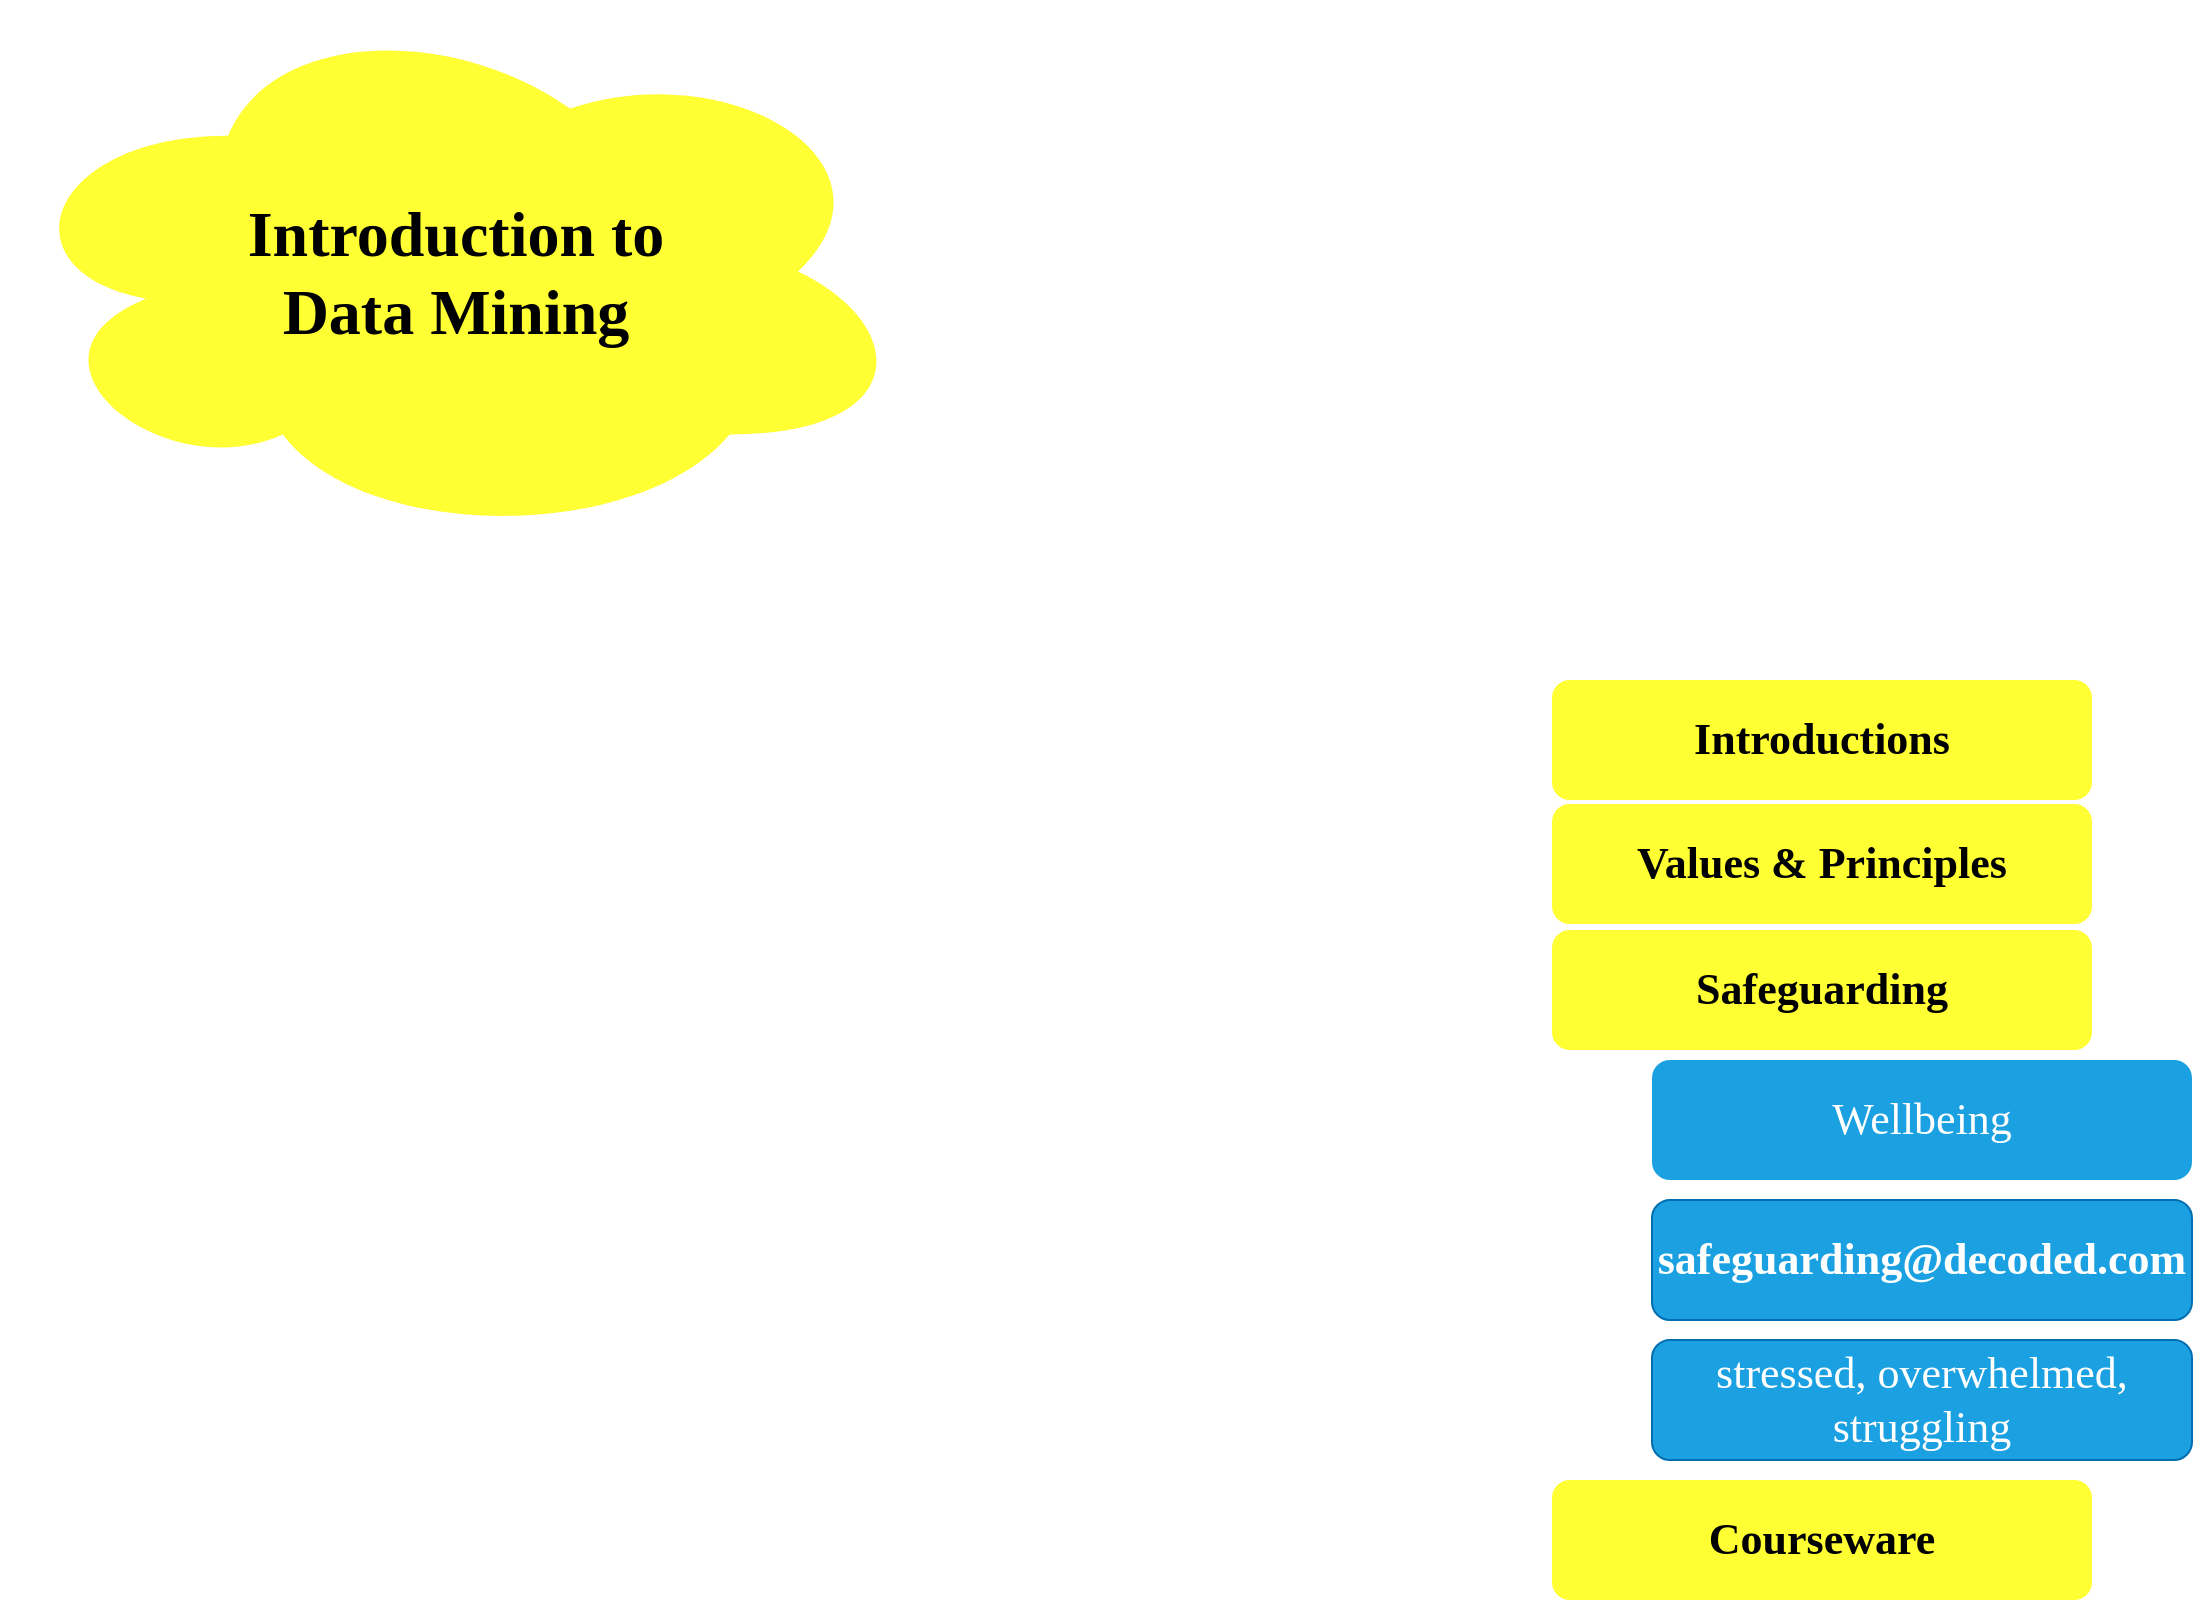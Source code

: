 <mxfile version="20.2.2" type="github" pages="4">
  <diagram id="IVtKhJgVxS_b079tX_bR" name="IntroDM">
    <mxGraphModel dx="1635" dy="804" grid="1" gridSize="10" guides="1" tooltips="1" connect="1" arrows="1" fold="1" page="1" pageScale="1" pageWidth="1169" pageHeight="827" math="0" shadow="0">
      <root>
        <mxCell id="0" />
        <mxCell id="1" parent="0" />
        <mxCell id="iZVRpnwxdh2GqlOplQol-1" value="Introduction to &lt;br&gt;Data Mining" style="ellipse;shape=cloud;whiteSpace=wrap;html=1;fillColor=#FFFF33;strokeColor=none;fontFamily=Barlow Condensed;fontSource=https%3A%2F%2Ffonts.googleapis.com%2Fcss%3Ffamily%3DBarlow%2BCondensed;fontSize=32;fontStyle=1" parent="1" vertex="1">
          <mxGeometry x="60" y="10" width="456" height="271.52" as="geometry" />
        </mxCell>
        <mxCell id="iZVRpnwxdh2GqlOplQol-2" value="Safeguarding" style="rounded=1;whiteSpace=wrap;html=1;fontFamily=Barlow Condensed;fontSource=https%3A%2F%2Ffonts.googleapis.com%2Fcss%3Ffamily%3DBarlow%2BCondensed;fontSize=22;fillColor=#FFFF33;strokeColor=none;fontStyle=1" parent="1" vertex="1">
          <mxGeometry x="836" y="475" width="270" height="60" as="geometry" />
        </mxCell>
        <mxCell id="iZVRpnwxdh2GqlOplQol-3" value="Courseware" style="rounded=1;whiteSpace=wrap;html=1;fontFamily=Barlow Condensed;fontSource=https%3A%2F%2Ffonts.googleapis.com%2Fcss%3Ffamily%3DBarlow%2BCondensed;fontSize=22;fillColor=#FFFF33;strokeColor=none;fontStyle=1" parent="1" vertex="1">
          <mxGeometry x="836" y="750" width="270" height="60" as="geometry" />
        </mxCell>
        <mxCell id="iZVRpnwxdh2GqlOplQol-4" value="Introductions" style="rounded=1;whiteSpace=wrap;html=1;fontFamily=Barlow Condensed;fontSource=https%3A%2F%2Ffonts.googleapis.com%2Fcss%3Ffamily%3DBarlow%2BCondensed;fontSize=22;fillColor=#FFFF33;strokeColor=none;fontStyle=1" parent="1" vertex="1">
          <mxGeometry x="836" y="350" width="270" height="60" as="geometry" />
        </mxCell>
        <mxCell id="iZVRpnwxdh2GqlOplQol-5" value="Values &amp;amp; Principles" style="rounded=1;whiteSpace=wrap;html=1;fontFamily=Barlow Condensed;fontSource=https%3A%2F%2Ffonts.googleapis.com%2Fcss%3Ffamily%3DBarlow%2BCondensed;fontSize=22;fillColor=#FFFF33;strokeColor=none;fontStyle=1" parent="1" vertex="1">
          <mxGeometry x="836" y="412" width="270" height="60" as="geometry" />
        </mxCell>
        <mxCell id="iZVRpnwxdh2GqlOplQol-6" value="Wellbeing" style="rounded=1;whiteSpace=wrap;html=1;fontFamily=Barlow Condensed;fontSource=https%3A%2F%2Ffonts.googleapis.com%2Fcss%3Ffamily%3DBarlow%2BCondensed;fontSize=22;fillColor=#1ba1e2;strokeColor=none;fontStyle=0;fontColor=#ffffff;" parent="1" vertex="1">
          <mxGeometry x="886" y="540" width="270" height="60" as="geometry" />
        </mxCell>
        <mxCell id="iZVRpnwxdh2GqlOplQol-7" value="stressed, overwhelmed, struggling" style="rounded=1;whiteSpace=wrap;html=1;fontFamily=Barlow Condensed;fontSource=https%3A%2F%2Ffonts.googleapis.com%2Fcss%3Ffamily%3DBarlow%2BCondensed;fontSize=22;fillColor=#1ba1e2;strokeColor=#006EAF;fontStyle=0;fontColor=#ffffff;" parent="1" vertex="1">
          <mxGeometry x="886" y="680" width="270" height="60" as="geometry" />
        </mxCell>
        <mxCell id="iZVRpnwxdh2GqlOplQol-8" value="safeguarding@decoded.com" style="rounded=1;whiteSpace=wrap;html=1;fontFamily=Barlow Condensed;fontSource=https%3A%2F%2Ffonts.googleapis.com%2Fcss%3Ffamily%3DBarlow%2BCondensed;fontSize=22;fillColor=#1ba1e2;strokeColor=#006EAF;fontStyle=1;fontColor=#ffffff;" parent="1" vertex="1">
          <mxGeometry x="886" y="610" width="270" height="60" as="geometry" />
        </mxCell>
      </root>
    </mxGraphModel>
  </diagram>
  <diagram id="MynhFzCY_Ho8T6Nz2wVu" name="WhyDM?">
    <mxGraphModel dx="1798" dy="884" grid="1" gridSize="10" guides="1" tooltips="1" connect="1" arrows="1" fold="1" page="1" pageScale="1" pageWidth="1169" pageHeight="827" math="0" shadow="0">
      <root>
        <mxCell id="0" />
        <mxCell id="1" parent="0" />
        <mxCell id="WZqP-esmX5vL-M2uBSQN-1" value="What is Data Minining?" style="ellipse;shape=cloud;whiteSpace=wrap;html=1;fillColor=#FFFF33;strokeColor=none;fontFamily=Barlow Condensed;fontSource=https%3A%2F%2Ffonts.googleapis.com%2Fcss%3Ffamily%3DBarlow%2BCondensed;fontSize=32;fontStyle=1" parent="1" vertex="1">
          <mxGeometry x="10" y="10" width="340" height="230" as="geometry" />
        </mxCell>
        <mxCell id="WZqP-esmX5vL-M2uBSQN-2" value="Why is Data Mining Useful?" style="ellipse;shape=cloud;whiteSpace=wrap;html=1;fillColor=#FFFF33;strokeColor=none;fontFamily=Barlow Condensed;fontSource=https%3A%2F%2Ffonts.googleapis.com%2Fcss%3Ffamily%3DBarlow%2BCondensed;fontSize=32;fontStyle=1" parent="1" vertex="1">
          <mxGeometry x="950" y="10" width="200" height="230" as="geometry" />
        </mxCell>
        <mxCell id="gfJbTjdeo-92f3hb2D58-8" style="edgeStyle=orthogonalEdgeStyle;rounded=0;orthogonalLoop=1;jettySize=auto;html=1;exitX=1;exitY=0.5;exitDx=0;exitDy=0;entryX=0;entryY=0.5;entryDx=0;entryDy=0;fontFamily=Work Sans;fontSource=https%3A%2F%2Ffonts.googleapis.com%2Fcss%3Ffamily%3DWork%2BSans;fontSize=20;" edge="1" parent="1" source="gfJbTjdeo-92f3hb2D58-1" target="gfJbTjdeo-92f3hb2D58-7">
          <mxGeometry relative="1" as="geometry" />
        </mxCell>
        <mxCell id="gfJbTjdeo-92f3hb2D58-1" value="Large Datasets" style="ellipse;whiteSpace=wrap;html=1;aspect=fixed;fontFamily=Work Sans;fontSource=https%3A%2F%2Ffonts.googleapis.com%2Fcss%3Ffamily%3DWork%2BSans;fontSize=20;fillColor=#ffe6cc;strokeColor=#d79b00;" vertex="1" parent="1">
          <mxGeometry x="360" y="10" width="130" height="130" as="geometry" />
        </mxCell>
        <mxCell id="gfJbTjdeo-92f3hb2D58-2" value="Insights" style="ellipse;whiteSpace=wrap;html=1;aspect=fixed;fontFamily=Work Sans;fontSource=https%3A%2F%2Ffonts.googleapis.com%2Fcss%3Ffamily%3DWork%2BSans;fontSize=20;fillColor=#ffe6cc;strokeColor=#d79b00;" vertex="1" parent="1">
          <mxGeometry x="420" y="220" width="130" height="130" as="geometry" />
        </mxCell>
        <mxCell id="gfJbTjdeo-92f3hb2D58-3" value="Discovery" style="ellipse;whiteSpace=wrap;html=1;aspect=fixed;fontFamily=Work Sans;fontSource=https%3A%2F%2Ffonts.googleapis.com%2Fcss%3Ffamily%3DWork%2BSans;fontSize=20;fillColor=#ffe6cc;strokeColor=#d79b00;" vertex="1" parent="1">
          <mxGeometry x="60" y="210" width="130" height="130" as="geometry" />
        </mxCell>
        <mxCell id="gfJbTjdeo-92f3hb2D58-4" value="actionable" style="rounded=1;whiteSpace=wrap;html=1;fontFamily=Work Sans;fontSource=https%3A%2F%2Ffonts.googleapis.com%2Fcss%3Ffamily%3DWork%2BSans;fontSize=20;" vertex="1" parent="1">
          <mxGeometry x="500" y="310" width="120" height="60" as="geometry" />
        </mxCell>
        <mxCell id="gfJbTjdeo-92f3hb2D58-5" value="exploratory" style="rounded=1;whiteSpace=wrap;html=1;fontFamily=Work Sans;fontSource=https%3A%2F%2Ffonts.googleapis.com%2Fcss%3Ffamily%3DWork%2BSans;fontSize=20;" vertex="1" parent="1">
          <mxGeometry x="500" y="380" width="120" height="60" as="geometry" />
        </mxCell>
        <mxCell id="gfJbTjdeo-92f3hb2D58-6" value="Cleaning" style="ellipse;whiteSpace=wrap;html=1;aspect=fixed;fontFamily=Work Sans;fontSource=https%3A%2F%2Ffonts.googleapis.com%2Fcss%3Ffamily%3DWork%2BSans;fontSize=20;fillColor=#ffe6cc;strokeColor=#d79b00;" vertex="1" parent="1">
          <mxGeometry x="210" y="310" width="130" height="130" as="geometry" />
        </mxCell>
        <mxCell id="gfJbTjdeo-92f3hb2D58-7" value="Deriving (Smaller)&lt;br&gt;Datasets" style="ellipse;whiteSpace=wrap;html=1;aspect=fixed;fontFamily=Work Sans;fontSource=https%3A%2F%2Ffonts.googleapis.com%2Fcss%3Ffamily%3DWork%2BSans;fontSize=20;fillColor=#ffe6cc;strokeColor=#d79b00;" vertex="1" parent="1">
          <mxGeometry x="620" y="100" width="130" height="130" as="geometry" />
        </mxCell>
        <mxCell id="gfJbTjdeo-92f3hb2D58-9" value="Patterns" style="ellipse;whiteSpace=wrap;html=1;aspect=fixed;fontFamily=Work Sans;fontSource=https%3A%2F%2Ffonts.googleapis.com%2Fcss%3Ffamily%3DWork%2BSans;fontSize=20;fillColor=#ffe6cc;strokeColor=#d79b00;" vertex="1" parent="1">
          <mxGeometry x="110" y="530" width="130" height="130" as="geometry" />
        </mxCell>
        <mxCell id="gfJbTjdeo-92f3hb2D58-10" value="Trends" style="rounded=1;whiteSpace=wrap;html=1;fontFamily=Work Sans;fontSource=https%3A%2F%2Ffonts.googleapis.com%2Fcss%3Ffamily%3DWork%2BSans;fontSize=20;" vertex="1" parent="1">
          <mxGeometry x="190" y="620" width="120" height="60" as="geometry" />
        </mxCell>
        <mxCell id="gfJbTjdeo-92f3hb2D58-11" value="Predictions" style="ellipse;whiteSpace=wrap;html=1;aspect=fixed;fontFamily=Work Sans;fontSource=https%3A%2F%2Ffonts.googleapis.com%2Fcss%3Ffamily%3DWork%2BSans;fontSize=20;fillColor=#ffe6cc;strokeColor=#d79b00;" vertex="1" parent="1">
          <mxGeometry x="470" y="520" width="130" height="130" as="geometry" />
        </mxCell>
        <mxCell id="gfJbTjdeo-92f3hb2D58-12" value="Estimation" style="rounded=1;whiteSpace=wrap;html=1;fontFamily=Work Sans;fontSource=https%3A%2F%2Ffonts.googleapis.com%2Fcss%3Ffamily%3DWork%2BSans;fontSize=20;fillColor=#d5e8d4;strokeColor=#82b366;" vertex="1" parent="1">
          <mxGeometry x="642" y="560" width="170" height="60" as="geometry" />
        </mxCell>
        <mxCell id="gfJbTjdeo-92f3hb2D58-13" value="Simulation = Imagine" style="rounded=1;whiteSpace=wrap;html=1;fontFamily=Work Sans;fontSource=https%3A%2F%2Ffonts.googleapis.com%2Fcss%3Ffamily%3DWork%2BSans;fontSize=20;fillColor=#fff2cc;strokeColor=#d6b656;" vertex="1" parent="1">
          <mxGeometry x="642" y="740" width="328" height="60" as="geometry" />
        </mxCell>
        <mxCell id="gfJbTjdeo-92f3hb2D58-14" value="predicting the value of variable" style="shape=callout;whiteSpace=wrap;html=1;perimeter=calloutPerimeter;fontFamily=Work Sans;fontSource=https%3A%2F%2Ffonts.googleapis.com%2Fcss%3Ffamily%3DWork%2BSans;fontSize=20;fillColor=#d5e8d4;strokeColor=#82b366;" vertex="1" parent="1">
          <mxGeometry x="642" y="500" width="330" height="80" as="geometry" />
        </mxCell>
        <mxCell id="gfJbTjdeo-92f3hb2D58-15" value="rich understanding of causes/effects" style="shape=callout;whiteSpace=wrap;html=1;perimeter=calloutPerimeter;fontFamily=Work Sans;fontSource=https%3A%2F%2Ffonts.googleapis.com%2Fcss%3Ffamily%3DWork%2BSans;fontSize=20;fillColor=#fff2cc;strokeColor=#d6b656;" vertex="1" parent="1">
          <mxGeometry x="642" y="680" width="330" height="80" as="geometry" />
        </mxCell>
        <mxCell id="gfJbTjdeo-92f3hb2D58-16" value="" style="endArrow=none;html=1;rounded=0;fontFamily=Work Sans;fontSource=https%3A%2F%2Ffonts.googleapis.com%2Fcss%3Ffamily%3DWork%2BSans;fontSize=20;fillColor=#fff2cc;strokeColor=#d6b656;" edge="1" parent="1">
          <mxGeometry width="50" height="50" relative="1" as="geometry">
            <mxPoint x="390" y="670" as="sourcePoint" />
            <mxPoint x="1140" y="670" as="targetPoint" />
          </mxGeometry>
        </mxCell>
        <mxCell id="gfJbTjdeo-92f3hb2D58-17" value="Groups" style="rounded=1;whiteSpace=wrap;html=1;fontFamily=Work Sans;fontSource=https%3A%2F%2Ffonts.googleapis.com%2Fcss%3Ffamily%3DWork%2BSans;fontSize=20;" vertex="1" parent="1">
          <mxGeometry x="190" y="690" width="120" height="60" as="geometry" />
        </mxCell>
      </root>
    </mxGraphModel>
  </diagram>
  <diagram id="5P6c5RsYsG33mdZFpHvr" name="WhatIsML?">
    <mxGraphModel dx="1798" dy="884" grid="1" gridSize="10" guides="1" tooltips="1" connect="1" arrows="1" fold="1" page="1" pageScale="1" pageWidth="1169" pageHeight="827" math="0" shadow="0">
      <root>
        <mxCell id="0" />
        <mxCell id="1" parent="0" />
        <mxCell id="C5ij-oq2u1S5S8mKFe0q-1" value="What is ML?" style="ellipse;shape=cloud;whiteSpace=wrap;html=1;fillColor=#FFFF33;strokeColor=none;fontFamily=Barlow Condensed;fontSource=https%3A%2F%2Ffonts.googleapis.com%2Fcss%3Ffamily%3DBarlow%2BCondensed;fontSize=32;fontStyle=1" parent="1" vertex="1">
          <mxGeometry x="50" y="60" width="386.26" height="230" as="geometry" />
        </mxCell>
        <mxCell id="TfDn30RjzXp4CmwyCraX-14" style="edgeStyle=orthogonalEdgeStyle;rounded=0;orthogonalLoop=1;jettySize=auto;html=1;entryX=0.5;entryY=0;entryDx=0;entryDy=0;fontFamily=Work Sans;fontSource=https%3A%2F%2Ffonts.googleapis.com%2Fcss%3Ffamily%3DWork%2BSans;fontSize=20;" edge="1" parent="1" source="d73WDXWSc9QX89a-Wngp-1" target="TfDn30RjzXp4CmwyCraX-13">
          <mxGeometry relative="1" as="geometry" />
        </mxCell>
        <mxCell id="d73WDXWSc9QX89a-Wngp-1" value="Historical Data" style="ellipse;whiteSpace=wrap;html=1;aspect=fixed;fontFamily=Work Sans;fontSource=https%3A%2F%2Ffonts.googleapis.com%2Fcss%3Ffamily%3DWork%2BSans;fontSize=20;" vertex="1" parent="1">
          <mxGeometry x="270" y="294" width="120" height="120" as="geometry" />
        </mxCell>
        <mxCell id="TfDn30RjzXp4CmwyCraX-1" value="finding patterns in historical data" style="shape=callout;whiteSpace=wrap;html=1;perimeter=calloutPerimeter;fontFamily=Work Sans;fontSource=https%3A%2F%2Ffonts.googleapis.com%2Fcss%3Ffamily%3DWork%2BSans;fontSize=20;" vertex="1" parent="1">
          <mxGeometry x="50" y="40" width="480" height="80" as="geometry" />
        </mxCell>
        <mxCell id="TfDn30RjzXp4CmwyCraX-2" value="X&lt;br&gt;20&lt;br&gt;30&lt;br&gt;40" style="rounded=1;whiteSpace=wrap;html=1;fontFamily=Work Sans;fontSource=https%3A%2F%2Ffonts.googleapis.com%2Fcss%3Ffamily%3DWork%2BSans;fontSize=20;fillColor=#dae8fc;strokeColor=#6c8ebf;" vertex="1" parent="1">
          <mxGeometry x="670" y="50" width="60" height="270" as="geometry" />
        </mxCell>
        <mxCell id="TfDn30RjzXp4CmwyCraX-3" value="y&lt;br&gt;Yes&lt;br&gt;No&lt;br&gt;No" style="rounded=1;whiteSpace=wrap;html=1;fontFamily=Work Sans;fontSource=https%3A%2F%2Ffonts.googleapis.com%2Fcss%3Ffamily%3DWork%2BSans;fontSize=20;fillColor=#d5e8d4;strokeColor=#82b366;" vertex="1" parent="1">
          <mxGeometry x="770" y="50" width="60" height="270" as="geometry" />
        </mxCell>
        <mxCell id="TfDn30RjzXp4CmwyCraX-5" value="y = (x - a) &amp;lt;= b" style="rounded=1;whiteSpace=wrap;html=1;fontFamily=Work Sans;fontSource=https%3A%2F%2Ffonts.googleapis.com%2Fcss%3Ffamily%3DWork%2BSans;fontSize=20;fillColor=#ffe6cc;strokeColor=#d79b00;" vertex="1" parent="1">
          <mxGeometry x="560" y="290" width="380" height="60" as="geometry" />
        </mxCell>
        <mxCell id="TfDn30RjzXp4CmwyCraX-6" value="X&lt;br&gt;20&lt;br&gt;30&lt;br&gt;40" style="rounded=1;whiteSpace=wrap;html=1;fontFamily=Work Sans;fontSource=https%3A%2F%2Ffonts.googleapis.com%2Fcss%3Ffamily%3DWork%2BSans;fontSize=20;fillColor=#dae8fc;strokeColor=#6c8ebf;" vertex="1" parent="1">
          <mxGeometry x="670" y="460" width="60" height="270" as="geometry" />
        </mxCell>
        <mxCell id="TfDn30RjzXp4CmwyCraX-7" value="y&lt;br&gt;25&lt;br&gt;35&lt;br&gt;45" style="rounded=1;whiteSpace=wrap;html=1;fontFamily=Work Sans;fontSource=https%3A%2F%2Ffonts.googleapis.com%2Fcss%3Ffamily%3DWork%2BSans;fontSize=20;fillColor=#d5e8d4;strokeColor=#82b366;" vertex="1" parent="1">
          <mxGeometry x="770" y="460" width="60" height="270" as="geometry" />
        </mxCell>
        <mxCell id="TfDn30RjzXp4CmwyCraX-8" value="y = a*x + b" style="rounded=1;whiteSpace=wrap;html=1;fontFamily=Work Sans;fontSource=https%3A%2F%2Ffonts.googleapis.com%2Fcss%3Ffamily%3DWork%2BSans;fontSize=20;fillColor=#ffe6cc;strokeColor=#d79b00;" vertex="1" parent="1">
          <mxGeometry x="570" y="700" width="380" height="60" as="geometry" />
        </mxCell>
        <mxCell id="TfDn30RjzXp4CmwyCraX-9" value="(1, 5)" style="rounded=1;whiteSpace=wrap;html=1;fontFamily=Work Sans;fontSource=https%3A%2F%2Ffonts.googleapis.com%2Fcss%3Ffamily%3DWork%2BSans;fontSize=20;fillColor=#ffe6cc;strokeColor=#d79b00;" vertex="1" parent="1">
          <mxGeometry x="940" y="550" width="120" height="60" as="geometry" />
        </mxCell>
        <mxCell id="TfDn30RjzXp4CmwyCraX-10" value="(20, 0)" style="rounded=1;whiteSpace=wrap;html=1;fontFamily=Work Sans;fontSource=https%3A%2F%2Ffonts.googleapis.com%2Fcss%3Ffamily%3DWork%2BSans;fontSize=20;fillColor=#ffe6cc;strokeColor=#d79b00;" vertex="1" parent="1">
          <mxGeometry x="930" y="180" width="120" height="60" as="geometry" />
        </mxCell>
        <mxCell id="TfDn30RjzXp4CmwyCraX-11" value="summary of historical" style="shape=callout;whiteSpace=wrap;html=1;perimeter=calloutPerimeter;fontFamily=Work Sans;fontSource=https%3A%2F%2Ffonts.googleapis.com%2Fcss%3Ffamily%3DWork%2BSans;fontSize=20;" vertex="1" parent="1">
          <mxGeometry x="970" y="110" width="120" height="80" as="geometry" />
        </mxCell>
        <mxCell id="TfDn30RjzXp4CmwyCraX-12" value="allow us to compute y, given x" style="shape=callout;whiteSpace=wrap;html=1;perimeter=calloutPerimeter;fontFamily=Work Sans;fontSource=https%3A%2F%2Ffonts.googleapis.com%2Fcss%3Ffamily%3DWork%2BSans;fontSize=20;" vertex="1" parent="1">
          <mxGeometry x="980" y="450" width="120" height="120" as="geometry" />
        </mxCell>
        <mxCell id="TfDn30RjzXp4CmwyCraX-13" value="modelling, fitting" style="ellipse;whiteSpace=wrap;html=1;aspect=fixed;fontFamily=Work Sans;fontSource=https%3A%2F%2Ffonts.googleapis.com%2Fcss%3Ffamily%3DWork%2BSans;fontSize=20;" vertex="1" parent="1">
          <mxGeometry x="270" y="520" width="120" height="120" as="geometry" />
        </mxCell>
        <mxCell id="TfDn30RjzXp4CmwyCraX-15" value="prepare" style="rounded=1;whiteSpace=wrap;html=1;fontFamily=Work Sans;fontSource=https%3A%2F%2Ffonts.googleapis.com%2Fcss%3Ffamily%3DWork%2BSans;fontSize=20;" vertex="1" parent="1">
          <mxGeometry x="280" y="450" width="120" height="30" as="geometry" />
        </mxCell>
        <mxCell id="TfDn30RjzXp4CmwyCraX-22" style="edgeStyle=orthogonalEdgeStyle;rounded=0;orthogonalLoop=1;jettySize=auto;html=1;exitX=1;exitY=0.5;exitDx=0;exitDy=0;entryX=0;entryY=0.5;entryDx=0;entryDy=0;fontFamily=Work Sans;fontSource=https%3A%2F%2Ffonts.googleapis.com%2Fcss%3Ffamily%3DWork%2BSans;fontSize=20;" edge="1" parent="1" source="TfDn30RjzXp4CmwyCraX-18" target="TfDn30RjzXp4CmwyCraX-20">
          <mxGeometry relative="1" as="geometry" />
        </mxCell>
        <mxCell id="TfDn30RjzXp4CmwyCraX-18" value="(a, b)" style="rounded=1;whiteSpace=wrap;html=1;fontFamily=Work Sans;fontSource=https%3A%2F%2Ffonts.googleapis.com%2Fcss%3Ffamily%3DWork%2BSans;fontSize=20;" vertex="1" parent="1">
          <mxGeometry x="270" y="740" width="120" height="35" as="geometry" />
        </mxCell>
        <mxCell id="TfDn30RjzXp4CmwyCraX-21" style="edgeStyle=orthogonalEdgeStyle;rounded=0;orthogonalLoop=1;jettySize=auto;html=1;exitX=1;exitY=0.5;exitDx=0;exitDy=0;fontFamily=Work Sans;fontSource=https%3A%2F%2Ffonts.googleapis.com%2Fcss%3Ffamily%3DWork%2BSans;fontSize=20;" edge="1" parent="1" source="TfDn30RjzXp4CmwyCraX-19" target="TfDn30RjzXp4CmwyCraX-18">
          <mxGeometry relative="1" as="geometry" />
        </mxCell>
        <mxCell id="TfDn30RjzXp4CmwyCraX-19" value="Xnew&lt;br&gt;21&lt;br&gt;32&lt;br&gt;43" style="rounded=1;whiteSpace=wrap;html=1;fontFamily=Work Sans;fontSource=https%3A%2F%2Ffonts.googleapis.com%2Fcss%3Ffamily%3DWork%2BSans;fontSize=20;fillColor=#dae8fc;strokeColor=#6c8ebf;" vertex="1" parent="1">
          <mxGeometry x="170" y="680" width="60" height="212.5" as="geometry" />
        </mxCell>
        <mxCell id="TfDn30RjzXp4CmwyCraX-20" value="ypred&lt;br&gt;No&lt;br&gt;No&lt;br&gt;No" style="rounded=1;whiteSpace=wrap;html=1;fontFamily=Work Sans;fontSource=https%3A%2F%2Ffonts.googleapis.com%2Fcss%3Ffamily%3DWork%2BSans;fontSize=20;fillColor=#f8cecc;strokeColor=#b85450;" vertex="1" parent="1">
          <mxGeometry x="430" y="670" width="70" height="222.5" as="geometry" />
        </mxCell>
        <mxCell id="TfDn30RjzXp4CmwyCraX-24" value="PREDICTION" style="swimlane;startSize=0;fontFamily=Work Sans;fontSource=https%3A%2F%2Ffonts.googleapis.com%2Fcss%3Ffamily%3DWork%2BSans;fontSize=20;" vertex="1" parent="1">
          <mxGeometry x="110" y="660" width="430" height="280" as="geometry" />
        </mxCell>
        <mxCell id="TfDn30RjzXp4CmwyCraX-25" value="Evaluation" style="ellipse;whiteSpace=wrap;html=1;aspect=fixed;fontFamily=Work Sans;fontSource=https%3A%2F%2Ffonts.googleapis.com%2Fcss%3Ffamily%3DWork%2BSans;fontSize=20;" vertex="1" parent="1">
          <mxGeometry x="110" y="1000" width="160" height="160" as="geometry" />
        </mxCell>
        <mxCell id="TfDn30RjzXp4CmwyCraX-26" value="Xnew&lt;br&gt;21&lt;br&gt;32&lt;br&gt;43" style="rounded=1;whiteSpace=wrap;html=1;fontFamily=Work Sans;fontSource=https%3A%2F%2Ffonts.googleapis.com%2Fcss%3Ffamily%3DWork%2BSans;fontSize=20;fillColor=#dae8fc;strokeColor=#6c8ebf;" vertex="1" parent="1">
          <mxGeometry x="290" y="990" width="60" height="212.5" as="geometry" />
        </mxCell>
        <mxCell id="TfDn30RjzXp4CmwyCraX-27" value="ypred&lt;br&gt;No&lt;br&gt;No&lt;br&gt;No" style="rounded=1;whiteSpace=wrap;html=1;fontFamily=Work Sans;fontSource=https%3A%2F%2Ffonts.googleapis.com%2Fcss%3Ffamily%3DWork%2BSans;fontSize=20;fillColor=#f8cecc;strokeColor=#b85450;" vertex="1" parent="1">
          <mxGeometry x="410" y="980" width="70" height="222.5" as="geometry" />
        </mxCell>
        <mxCell id="TfDn30RjzXp4CmwyCraX-28" value="(a, b)" style="rounded=1;whiteSpace=wrap;html=1;fontFamily=Work Sans;fontSource=https%3A%2F%2Ffonts.googleapis.com%2Fcss%3Ffamily%3DWork%2BSans;fontSize=20;fillColor=#f8cecc;strokeColor=#b85450;" vertex="1" parent="1">
          <mxGeometry x="330" y="1170" width="120" height="35" as="geometry" />
        </mxCell>
        <mxCell id="TfDn30RjzXp4CmwyCraX-29" value="y&lt;br&gt;Yes&lt;br&gt;No&lt;br&gt;No" style="rounded=1;whiteSpace=wrap;html=1;fontFamily=Work Sans;fontSource=https%3A%2F%2Ffonts.googleapis.com%2Fcss%3Ffamily%3DWork%2BSans;fontSize=20;fillColor=#d5e8d4;strokeColor=#82b366;" vertex="1" parent="1">
          <mxGeometry x="555" y="980" width="60" height="220" as="geometry" />
        </mxCell>
        <mxCell id="TfDn30RjzXp4CmwyCraX-30" value="ypred&lt;br&gt;0&lt;br&gt;0&lt;br&gt;0" style="rounded=1;whiteSpace=wrap;html=1;fontFamily=Work Sans;fontSource=https%3A%2F%2Ffonts.googleapis.com%2Fcss%3Ffamily%3DWork%2BSans;fontSize=20;fillColor=#f8cecc;strokeColor=#b85450;" vertex="1" parent="1">
          <mxGeometry x="410" y="1250" width="70" height="222.5" as="geometry" />
        </mxCell>
        <mxCell id="TfDn30RjzXp4CmwyCraX-31" value="y&lt;br&gt;1&lt;br&gt;0&lt;br&gt;0" style="rounded=1;whiteSpace=wrap;html=1;fontFamily=Work Sans;fontSource=https%3A%2F%2Ffonts.googleapis.com%2Fcss%3Ffamily%3DWork%2BSans;fontSize=20;fillColor=#d5e8d4;strokeColor=#82b366;" vertex="1" parent="1">
          <mxGeometry x="555" y="1250" width="60" height="220" as="geometry" />
        </mxCell>
        <mxCell id="TfDn30RjzXp4CmwyCraX-32" value="how often are they equal?" style="rounded=1;whiteSpace=wrap;html=1;fontFamily=Work Sans;fontSource=https%3A%2F%2Ffonts.googleapis.com%2Fcss%3Ffamily%3DWork%2BSans;fontSize=20;" vertex="1" parent="1">
          <mxGeometry x="390" y="1500" width="270" height="69" as="geometry" />
        </mxCell>
        <mxCell id="TfDn30RjzXp4CmwyCraX-33" value="66%" style="rounded=1;whiteSpace=wrap;html=1;fontFamily=Work Sans;fontSource=https%3A%2F%2Ffonts.googleapis.com%2Fcss%3Ffamily%3DWork%2BSans;fontSize=20;" vertex="1" parent="1">
          <mxGeometry x="680" y="1500" width="110" height="69" as="geometry" />
        </mxCell>
        <mxCell id="TfDn30RjzXp4CmwyCraX-35" value="Deploy" style="ellipse;whiteSpace=wrap;html=1;aspect=fixed;fontFamily=Work Sans;fontSource=https%3A%2F%2Ffonts.googleapis.com%2Fcss%3Ffamily%3DWork%2BSans;fontSize=20;" vertex="1" parent="1">
          <mxGeometry x="120" y="1640" width="160" height="160" as="geometry" />
        </mxCell>
      </root>
    </mxGraphModel>
  </diagram>
  <diagram id="6Fw7poCprMeg4qewWKy2" name="WhatIsTheMethodOfML?">
    <mxGraphModel dx="1798" dy="884" grid="1" gridSize="10" guides="1" tooltips="1" connect="1" arrows="1" fold="1" page="1" pageScale="1" pageWidth="1169" pageHeight="827" math="0" shadow="0">
      <root>
        <mxCell id="0" />
        <mxCell id="1" parent="0" />
        <mxCell id="OsYjdBJB8fGVJy20ogj9-1" value="What is ML?" style="ellipse;shape=cloud;whiteSpace=wrap;html=1;fillColor=#FFFF33;strokeColor=none;fontFamily=Barlow Condensed;fontSource=https%3A%2F%2Ffonts.googleapis.com%2Fcss%3Ffamily%3DBarlow%2BCondensed;fontSize=32;fontStyle=1" parent="1" vertex="1">
          <mxGeometry x="50" y="60" width="386.26" height="230" as="geometry" />
        </mxCell>
      </root>
    </mxGraphModel>
  </diagram>
</mxfile>
